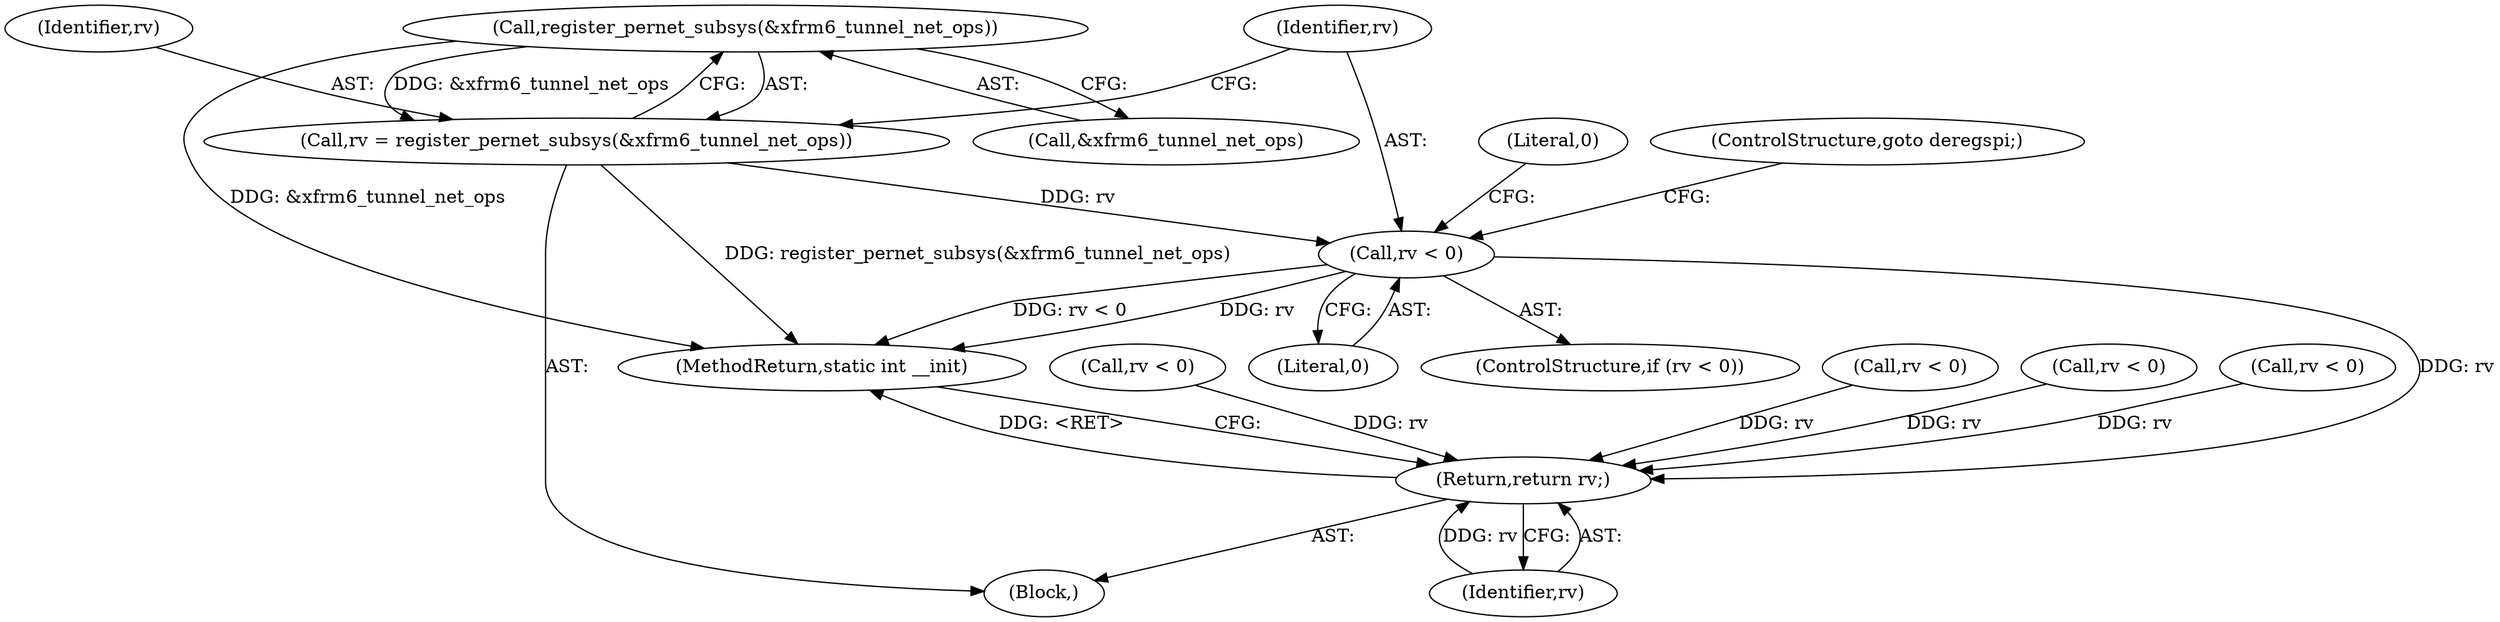 digraph "1_linux_d5aa407f59f5b83d2c50ec88f5bf56d40f1f8978_3@del" {
"1000147" [label="(Call,register_pernet_subsys(&xfrm6_tunnel_net_ops))"];
"1000145" [label="(Call,rv = register_pernet_subsys(&xfrm6_tunnel_net_ops))"];
"1000151" [label="(Call,rv < 0)"];
"1000175" [label="(Return,return rv;)"];
"1000102" [label="(Block,)"];
"1000153" [label="(Literal,0)"];
"1000150" [label="(ControlStructure,if (rv < 0))"];
"1000177" [label="(MethodReturn,static int __init)"];
"1000175" [label="(Return,return rv;)"];
"1000111" [label="(Call,rv < 0)"];
"1000156" [label="(Literal,0)"];
"1000147" [label="(Call,register_pernet_subsys(&xfrm6_tunnel_net_ops))"];
"1000154" [label="(ControlStructure,goto deregspi;)"];
"1000148" [label="(Call,&xfrm6_tunnel_net_ops)"];
"1000152" [label="(Identifier,rv)"];
"1000176" [label="(Identifier,rv)"];
"1000122" [label="(Call,rv < 0)"];
"1000145" [label="(Call,rv = register_pernet_subsys(&xfrm6_tunnel_net_ops))"];
"1000141" [label="(Call,rv < 0)"];
"1000133" [label="(Call,rv < 0)"];
"1000146" [label="(Identifier,rv)"];
"1000151" [label="(Call,rv < 0)"];
"1000147" -> "1000145"  [label="AST: "];
"1000147" -> "1000148"  [label="CFG: "];
"1000148" -> "1000147"  [label="AST: "];
"1000145" -> "1000147"  [label="CFG: "];
"1000147" -> "1000177"  [label="DDG: &xfrm6_tunnel_net_ops"];
"1000147" -> "1000145"  [label="DDG: &xfrm6_tunnel_net_ops"];
"1000145" -> "1000102"  [label="AST: "];
"1000146" -> "1000145"  [label="AST: "];
"1000152" -> "1000145"  [label="CFG: "];
"1000145" -> "1000177"  [label="DDG: register_pernet_subsys(&xfrm6_tunnel_net_ops)"];
"1000145" -> "1000151"  [label="DDG: rv"];
"1000151" -> "1000150"  [label="AST: "];
"1000151" -> "1000153"  [label="CFG: "];
"1000152" -> "1000151"  [label="AST: "];
"1000153" -> "1000151"  [label="AST: "];
"1000154" -> "1000151"  [label="CFG: "];
"1000156" -> "1000151"  [label="CFG: "];
"1000151" -> "1000177"  [label="DDG: rv < 0"];
"1000151" -> "1000177"  [label="DDG: rv"];
"1000151" -> "1000175"  [label="DDG: rv"];
"1000175" -> "1000102"  [label="AST: "];
"1000175" -> "1000176"  [label="CFG: "];
"1000176" -> "1000175"  [label="AST: "];
"1000177" -> "1000175"  [label="CFG: "];
"1000175" -> "1000177"  [label="DDG: <RET>"];
"1000176" -> "1000175"  [label="DDG: rv"];
"1000141" -> "1000175"  [label="DDG: rv"];
"1000122" -> "1000175"  [label="DDG: rv"];
"1000133" -> "1000175"  [label="DDG: rv"];
"1000111" -> "1000175"  [label="DDG: rv"];
}
